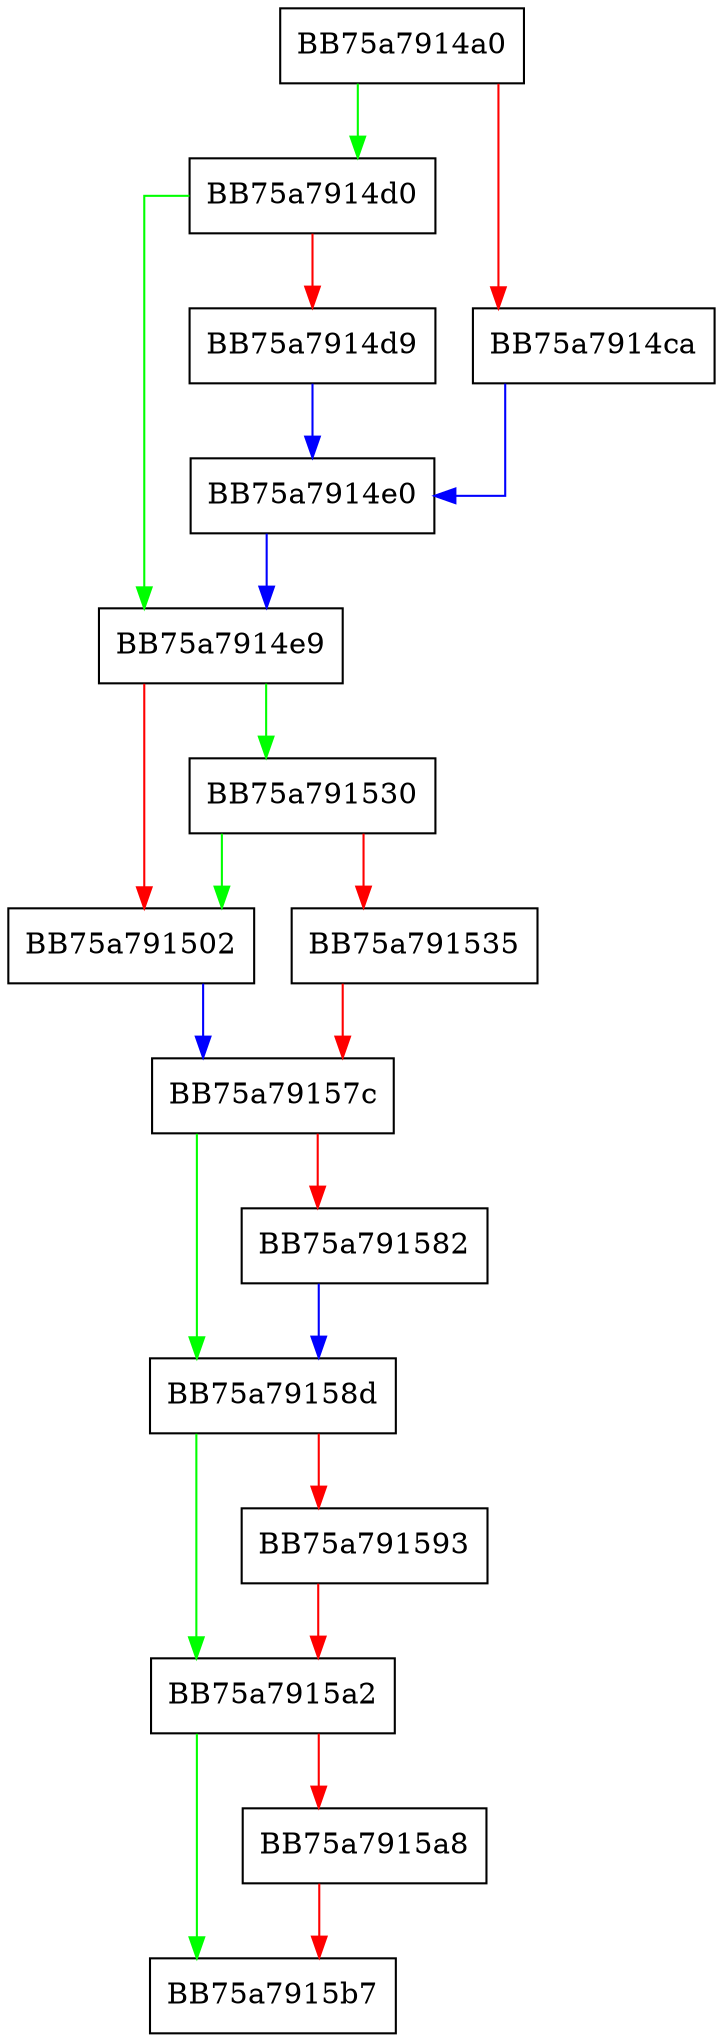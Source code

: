digraph __stdio_common_vfprintf {
  node [shape="box"];
  graph [splines=ortho];
  BB75a7914a0 -> BB75a7914d0 [color="green"];
  BB75a7914a0 -> BB75a7914ca [color="red"];
  BB75a7914ca -> BB75a7914e0 [color="blue"];
  BB75a7914d0 -> BB75a7914e9 [color="green"];
  BB75a7914d0 -> BB75a7914d9 [color="red"];
  BB75a7914d9 -> BB75a7914e0 [color="blue"];
  BB75a7914e0 -> BB75a7914e9 [color="blue"];
  BB75a7914e9 -> BB75a791530 [color="green"];
  BB75a7914e9 -> BB75a791502 [color="red"];
  BB75a791502 -> BB75a79157c [color="blue"];
  BB75a791530 -> BB75a791502 [color="green"];
  BB75a791530 -> BB75a791535 [color="red"];
  BB75a791535 -> BB75a79157c [color="red"];
  BB75a79157c -> BB75a79158d [color="green"];
  BB75a79157c -> BB75a791582 [color="red"];
  BB75a791582 -> BB75a79158d [color="blue"];
  BB75a79158d -> BB75a7915a2 [color="green"];
  BB75a79158d -> BB75a791593 [color="red"];
  BB75a791593 -> BB75a7915a2 [color="red"];
  BB75a7915a2 -> BB75a7915b7 [color="green"];
  BB75a7915a2 -> BB75a7915a8 [color="red"];
  BB75a7915a8 -> BB75a7915b7 [color="red"];
}